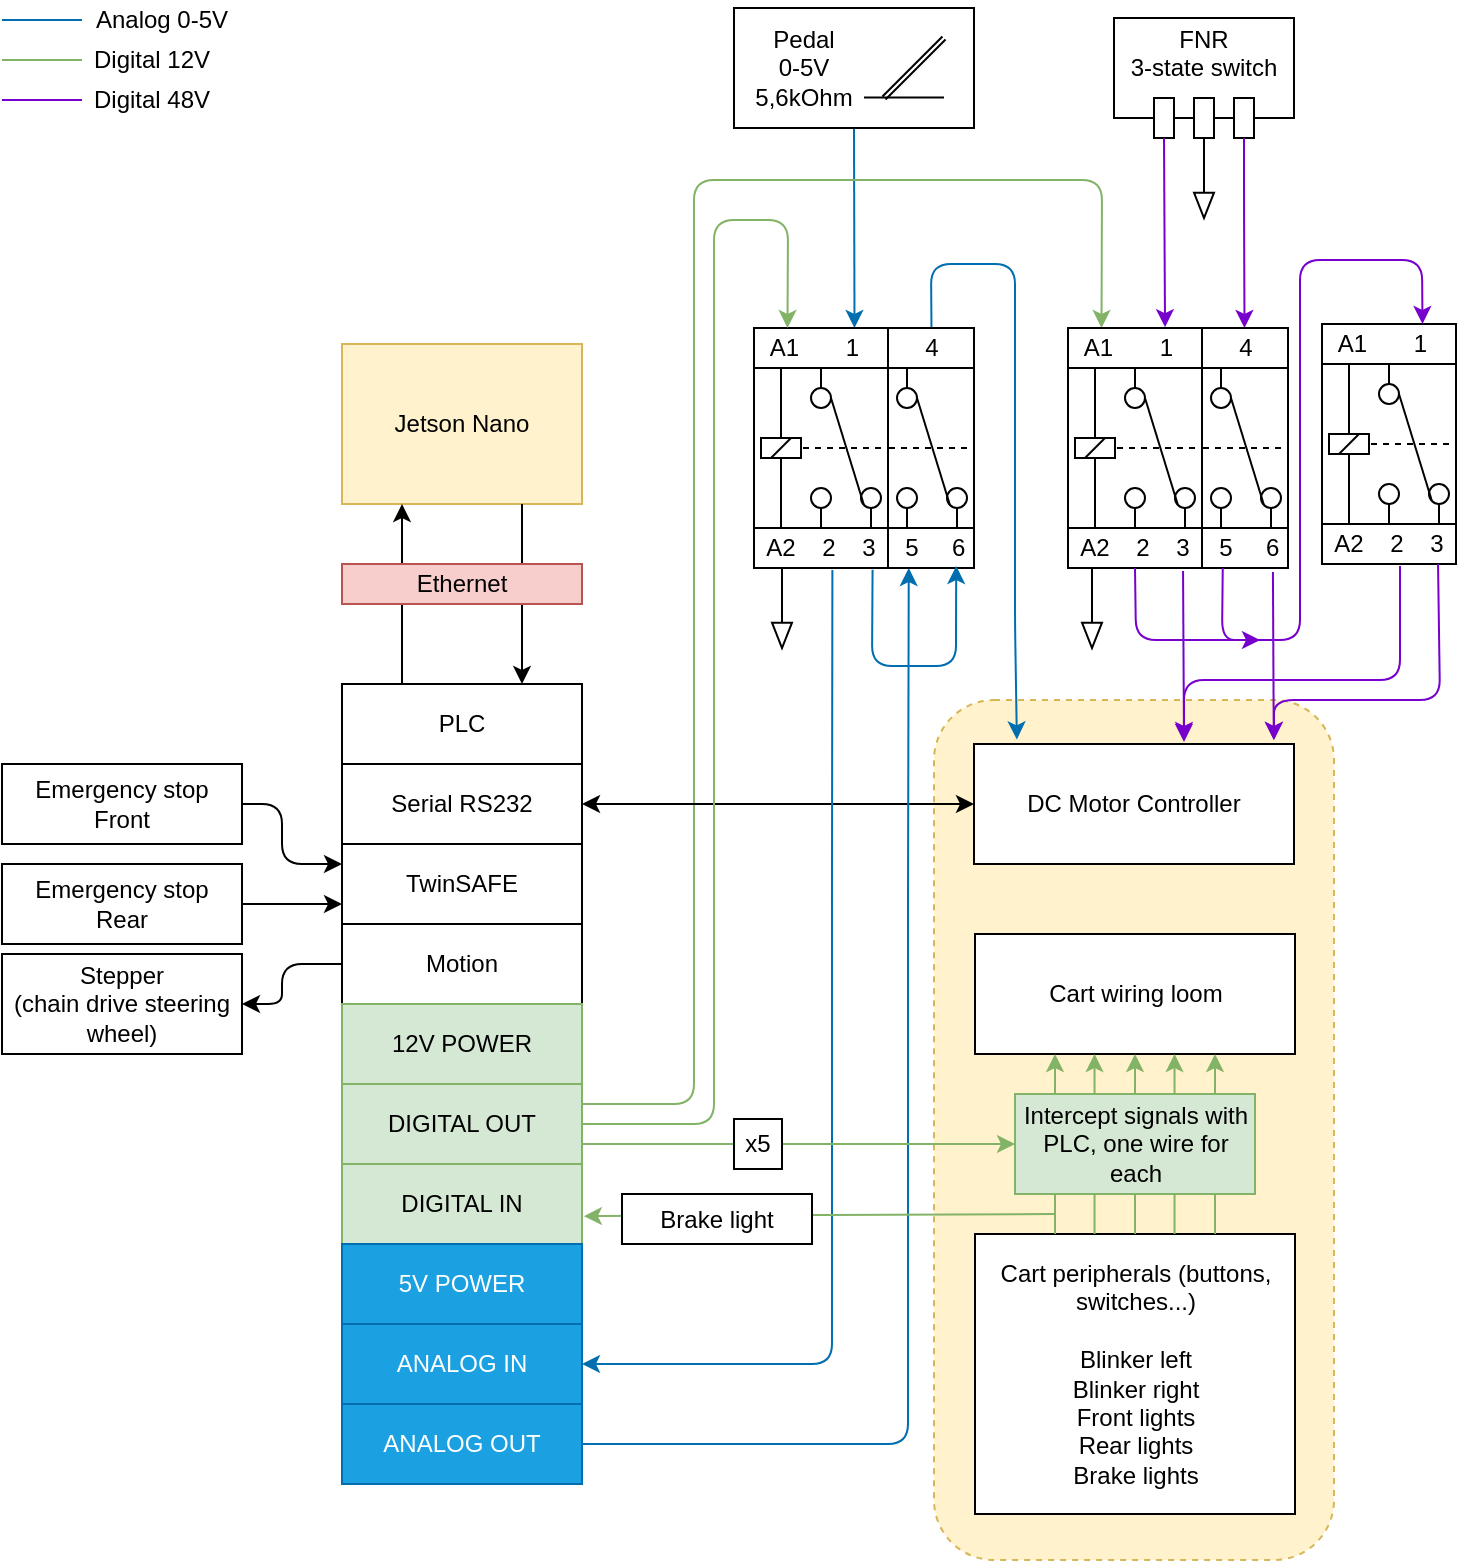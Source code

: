 <mxfile version="13.1.0" type="device"><diagram id="KDr8h68AjII6Omjsybpq" name="Page-1"><mxGraphModel dx="1673" dy="1029" grid="1" gridSize="10" guides="1" tooltips="1" connect="1" arrows="1" fold="1" page="1" pageScale="1" pageWidth="827" pageHeight="1169" math="0" shadow="0"><root><mxCell id="0"/><mxCell id="1" parent="0"/><mxCell id="CjYMOB7Jub-dsUUwWXuX-328" value="" style="rounded=1;whiteSpace=wrap;html=1;dashed=1;fillColor=#fff2cc;glass=0;gradientDirection=north;strokeColor=#d6b656;" parent="1" vertex="1"><mxGeometry x="547" y="430" width="200" height="430" as="geometry"/></mxCell><mxCell id="CjYMOB7Jub-dsUUwWXuX-108" value="PLC" style="rounded=0;whiteSpace=wrap;html=1;" parent="1" vertex="1"><mxGeometry x="251" y="422" width="120" height="40" as="geometry"/></mxCell><mxCell id="CjYMOB7Jub-dsUUwWXuX-109" value="&lt;div&gt;TwinSAFE&lt;/div&gt;" style="rounded=0;whiteSpace=wrap;html=1;" parent="1" vertex="1"><mxGeometry x="251" y="502" width="120" height="40" as="geometry"/></mxCell><mxCell id="CjYMOB7Jub-dsUUwWXuX-110" value="Motion" style="rounded=0;whiteSpace=wrap;html=1;" parent="1" vertex="1"><mxGeometry x="251" y="542" width="120" height="40" as="geometry"/></mxCell><mxCell id="CjYMOB7Jub-dsUUwWXuX-111" value="&lt;div&gt;Emergency stop&lt;/div&gt;&lt;div&gt;Rear&lt;br&gt;&lt;/div&gt;" style="rounded=0;whiteSpace=wrap;html=1;" parent="1" vertex="1"><mxGeometry x="81" y="512" width="120" height="40" as="geometry"/></mxCell><mxCell id="CjYMOB7Jub-dsUUwWXuX-112" value="Stepper&lt;br&gt;(chain drive steering wheel)" style="rounded=0;whiteSpace=wrap;html=1;" parent="1" vertex="1"><mxGeometry x="81" y="557" width="120" height="50" as="geometry"/></mxCell><mxCell id="CjYMOB7Jub-dsUUwWXuX-113" value="Emergency stop&lt;br&gt;Front" style="rounded=0;whiteSpace=wrap;html=1;" parent="1" vertex="1"><mxGeometry x="81" y="462" width="120" height="40" as="geometry"/></mxCell><mxCell id="CjYMOB7Jub-dsUUwWXuX-114" value="Jetson Nano" style="rounded=0;whiteSpace=wrap;html=1;fillColor=#fff2cc;strokeColor=#d6b656;" parent="1" vertex="1"><mxGeometry x="251" y="252" width="120" height="80" as="geometry"/></mxCell><mxCell id="CjYMOB7Jub-dsUUwWXuX-115" value="" style="endArrow=classic;html=1;entryX=0.25;entryY=1;entryDx=0;entryDy=0;exitX=0.25;exitY=0;exitDx=0;exitDy=0;" parent="1" source="CjYMOB7Jub-dsUUwWXuX-108" target="CjYMOB7Jub-dsUUwWXuX-114" edge="1"><mxGeometry width="50" height="50" relative="1" as="geometry"><mxPoint x="441" y="592" as="sourcePoint"/><mxPoint x="491" y="542" as="targetPoint"/></mxGeometry></mxCell><mxCell id="CjYMOB7Jub-dsUUwWXuX-116" value="" style="endArrow=classic;html=1;exitX=0.75;exitY=1;exitDx=0;exitDy=0;entryX=0.75;entryY=0;entryDx=0;entryDy=0;" parent="1" source="CjYMOB7Jub-dsUUwWXuX-114" target="CjYMOB7Jub-dsUUwWXuX-108" edge="1"><mxGeometry width="50" height="50" relative="1" as="geometry"><mxPoint x="361" y="432" as="sourcePoint"/><mxPoint x="411" y="382" as="targetPoint"/></mxGeometry></mxCell><mxCell id="CjYMOB7Jub-dsUUwWXuX-117" value="Ethernet" style="rounded=0;whiteSpace=wrap;html=1;fillColor=#f8cecc;strokeColor=#b85450;" parent="1" vertex="1"><mxGeometry x="251" y="362" width="120" height="20" as="geometry"/></mxCell><mxCell id="CjYMOB7Jub-dsUUwWXuX-133" value="" style="endArrow=none;html=1;fillColor=#1ba1e2;strokeColor=#006EAF;" parent="1" edge="1"><mxGeometry width="50" height="50" relative="1" as="geometry"><mxPoint x="81" y="90" as="sourcePoint"/><mxPoint x="121" y="90" as="targetPoint"/></mxGeometry></mxCell><mxCell id="CjYMOB7Jub-dsUUwWXuX-134" value="Analog 0-5V" style="text;html=1;strokeColor=none;fillColor=none;align=center;verticalAlign=middle;whiteSpace=wrap;rounded=0;" parent="1" vertex="1"><mxGeometry x="121" y="80" width="80" height="20" as="geometry"/></mxCell><mxCell id="CjYMOB7Jub-dsUUwWXuX-143" value="" style="endArrow=classic;html=1;exitX=0.5;exitY=1;exitDx=0;exitDy=0;fillColor=#1ba1e2;strokeColor=#006EAF;entryX=0.75;entryY=0;entryDx=0;entryDy=0;" parent="1" source="CjYMOB7Jub-dsUUwWXuX-313" target="CjYMOB7Jub-dsUUwWXuX-217" edge="1"><mxGeometry width="50" height="50" relative="1" as="geometry"><mxPoint x="687" y="390.0" as="sourcePoint"/><mxPoint x="547" y="430" as="targetPoint"/><Array as="points"/></mxGeometry></mxCell><mxCell id="CjYMOB7Jub-dsUUwWXuX-144" value="&lt;div&gt;ANALOG IN&lt;/div&gt;" style="rounded=0;whiteSpace=wrap;html=1;fillColor=#1ba1e2;strokeColor=#006EAF;fontColor=#ffffff;" parent="1" vertex="1"><mxGeometry x="251" y="742" width="120" height="40" as="geometry"/></mxCell><mxCell id="CjYMOB7Jub-dsUUwWXuX-145" value="&lt;div&gt;ANALOG OUT&lt;br&gt;&lt;/div&gt;" style="rounded=0;whiteSpace=wrap;html=1;fillColor=#1ba1e2;strokeColor=#006EAF;fontColor=#ffffff;" parent="1" vertex="1"><mxGeometry x="251" y="782" width="120" height="40" as="geometry"/></mxCell><mxCell id="CjYMOB7Jub-dsUUwWXuX-146" value="DIGITAL IN" style="rounded=0;whiteSpace=wrap;html=1;fillColor=#d5e8d4;strokeColor=#82b366;" parent="1" vertex="1"><mxGeometry x="251" y="662" width="120" height="40" as="geometry"/></mxCell><mxCell id="CjYMOB7Jub-dsUUwWXuX-147" value="DIGITAL OUT" style="rounded=0;whiteSpace=wrap;html=1;fillColor=#d5e8d4;strokeColor=#82b366;" parent="1" vertex="1"><mxGeometry x="251" y="622" width="120" height="40" as="geometry"/></mxCell><mxCell id="CjYMOB7Jub-dsUUwWXuX-148" value="&lt;div&gt;DC Motor Controller&lt;/div&gt;" style="rounded=0;whiteSpace=wrap;html=1;" parent="1" vertex="1"><mxGeometry x="567" y="452" width="160" height="60" as="geometry"/></mxCell><mxCell id="CjYMOB7Jub-dsUUwWXuX-149" value="" style="endArrow=classic;html=1;exitX=0.5;exitY=0;exitDx=0;exitDy=0;entryX=0.134;entryY=-0.038;entryDx=0;entryDy=0;fillColor=#1ba1e2;strokeColor=#006EAF;entryPerimeter=0;" parent="1" target="CjYMOB7Jub-dsUUwWXuX-148" edge="1"><mxGeometry width="50" height="50" relative="1" as="geometry"><mxPoint x="545.75" y="245.94" as="sourcePoint"/><mxPoint x="587.5" y="422.0" as="targetPoint"/><Array as="points"><mxPoint x="545.5" y="211.94"/><mxPoint x="587.5" y="211.94"/><mxPoint x="587.5" y="321.94"/><mxPoint x="587.5" y="391.94"/></Array></mxGeometry></mxCell><mxCell id="CjYMOB7Jub-dsUUwWXuX-150" value="Serial RS232" style="rounded=0;whiteSpace=wrap;html=1;" parent="1" vertex="1"><mxGeometry x="251" y="462" width="120" height="40" as="geometry"/></mxCell><mxCell id="CjYMOB7Jub-dsUUwWXuX-151" value="&lt;div&gt;Cart peripherals (buttons, switches...)&lt;/div&gt;&lt;div&gt;&lt;br&gt;&lt;/div&gt;&lt;div&gt;Blinker left&lt;/div&gt;&lt;div&gt;Blinker right&lt;/div&gt;&lt;div&gt;Front lights&lt;/div&gt;&lt;div&gt;Rear lights&lt;/div&gt;&lt;div&gt;Brake lights&lt;br&gt;&lt;/div&gt;" style="rounded=0;whiteSpace=wrap;html=1;" parent="1" vertex="1"><mxGeometry x="567.5" y="697" width="160" height="140" as="geometry"/></mxCell><mxCell id="CjYMOB7Jub-dsUUwWXuX-152" value="" style="endArrow=none;html=1;fillColor=#d5e8d4;strokeColor=#82b366;" parent="1" edge="1"><mxGeometry width="50" height="50" relative="1" as="geometry"><mxPoint x="81" y="110" as="sourcePoint"/><mxPoint x="121" y="110" as="targetPoint"/></mxGeometry></mxCell><mxCell id="CjYMOB7Jub-dsUUwWXuX-153" value="Digital 12V" style="text;html=1;strokeColor=none;fillColor=none;align=center;verticalAlign=middle;whiteSpace=wrap;rounded=0;" parent="1" vertex="1"><mxGeometry x="121" y="100" width="70" height="20" as="geometry"/></mxCell><mxCell id="CjYMOB7Jub-dsUUwWXuX-154" value="FNR&lt;br&gt;3-state switch&lt;br&gt;&lt;br&gt;" style="rounded=0;whiteSpace=wrap;html=1;" parent="1" vertex="1"><mxGeometry x="637" y="89" width="90" height="50" as="geometry"/></mxCell><mxCell id="CjYMOB7Jub-dsUUwWXuX-155" value="" style="rounded=0;whiteSpace=wrap;html=1;" parent="1" vertex="1"><mxGeometry x="657" y="129" width="10" height="20" as="geometry"/></mxCell><mxCell id="CjYMOB7Jub-dsUUwWXuX-156" value="" style="rounded=0;whiteSpace=wrap;html=1;" parent="1" vertex="1"><mxGeometry x="677" y="129" width="10" height="20" as="geometry"/></mxCell><mxCell id="CjYMOB7Jub-dsUUwWXuX-157" value="" style="rounded=0;whiteSpace=wrap;html=1;" parent="1" vertex="1"><mxGeometry x="697" y="129" width="10" height="20" as="geometry"/></mxCell><mxCell id="CjYMOB7Jub-dsUUwWXuX-159" value="" style="endArrow=none;html=1;entryX=0.5;entryY=0;entryDx=0;entryDy=0;exitX=0.5;exitY=1;exitDx=0;exitDy=0;" parent="1" source="CjYMOB7Jub-dsUUwWXuX-156" edge="1"><mxGeometry width="50" height="50" relative="1" as="geometry"><mxPoint x="677" y="139" as="sourcePoint"/><mxPoint x="682" y="170" as="targetPoint"/></mxGeometry></mxCell><mxCell id="CjYMOB7Jub-dsUUwWXuX-160" value="" style="endArrow=none;html=1;fillColor=#aa00ff;strokeColor=#7700CC;" parent="1" edge="1"><mxGeometry width="50" height="50" relative="1" as="geometry"><mxPoint x="81" y="130" as="sourcePoint"/><mxPoint x="121" y="130" as="targetPoint"/></mxGeometry></mxCell><mxCell id="CjYMOB7Jub-dsUUwWXuX-161" value="Digital 48V" style="text;html=1;strokeColor=none;fillColor=none;align=center;verticalAlign=middle;whiteSpace=wrap;rounded=0;" parent="1" vertex="1"><mxGeometry x="121" y="120" width="70" height="20" as="geometry"/></mxCell><mxCell id="CjYMOB7Jub-dsUUwWXuX-165" value="12V POWER" style="rounded=0;whiteSpace=wrap;html=1;fillColor=#d5e8d4;strokeColor=#82b366;" parent="1" vertex="1"><mxGeometry x="251" y="582" width="120" height="40" as="geometry"/></mxCell><mxCell id="CjYMOB7Jub-dsUUwWXuX-166" value="&lt;div&gt;5V POWER&lt;/div&gt;" style="rounded=0;whiteSpace=wrap;html=1;fillColor=#1ba1e2;strokeColor=#006EAF;fontColor=#ffffff;" parent="1" vertex="1"><mxGeometry x="251" y="702" width="120" height="40" as="geometry"/></mxCell><mxCell id="CjYMOB7Jub-dsUUwWXuX-167" value="" style="endArrow=classic;html=1;exitX=1;exitY=0.5;exitDx=0;exitDy=0;entryX=0;entryY=0.25;entryDx=0;entryDy=0;" parent="1" source="CjYMOB7Jub-dsUUwWXuX-113" target="CjYMOB7Jub-dsUUwWXuX-109" edge="1"><mxGeometry width="50" height="50" relative="1" as="geometry"><mxPoint x="451" y="562" as="sourcePoint"/><mxPoint x="501" y="512" as="targetPoint"/><Array as="points"><mxPoint x="221" y="482"/><mxPoint x="221" y="512"/></Array></mxGeometry></mxCell><mxCell id="CjYMOB7Jub-dsUUwWXuX-168" value="" style="endArrow=classic;html=1;exitX=1;exitY=0.5;exitDx=0;exitDy=0;entryX=0;entryY=0.75;entryDx=0;entryDy=0;" parent="1" source="CjYMOB7Jub-dsUUwWXuX-111" target="CjYMOB7Jub-dsUUwWXuX-109" edge="1"><mxGeometry width="50" height="50" relative="1" as="geometry"><mxPoint x="221" y="552" as="sourcePoint"/><mxPoint x="271" y="502" as="targetPoint"/><Array as="points"><mxPoint x="221" y="532"/></Array></mxGeometry></mxCell><mxCell id="CjYMOB7Jub-dsUUwWXuX-169" value="" style="endArrow=classic;html=1;entryX=1;entryY=0.5;entryDx=0;entryDy=0;exitX=0;exitY=0.5;exitDx=0;exitDy=0;" parent="1" source="CjYMOB7Jub-dsUUwWXuX-110" target="CjYMOB7Jub-dsUUwWXuX-112" edge="1"><mxGeometry width="50" height="50" relative="1" as="geometry"><mxPoint x="241" y="592" as="sourcePoint"/><mxPoint x="291" y="542" as="targetPoint"/><Array as="points"><mxPoint x="221" y="562"/><mxPoint x="221" y="582"/></Array></mxGeometry></mxCell><mxCell id="CjYMOB7Jub-dsUUwWXuX-192" value="" style="endArrow=classic;html=1;exitX=0.5;exitY=1;exitDx=0;exitDy=0;fillColor=#aa00ff;strokeColor=#7700CC;entryX=0.724;entryY=-0.021;entryDx=0;entryDy=0;entryPerimeter=0;" parent="1" source="CjYMOB7Jub-dsUUwWXuX-155" target="CjYMOB7Jub-dsUUwWXuX-284" edge="1"><mxGeometry width="50" height="50" relative="1" as="geometry"><mxPoint x="664" y="149" as="sourcePoint"/><mxPoint x="662.5" y="227" as="targetPoint"/><Array as="points"/></mxGeometry></mxCell><mxCell id="CjYMOB7Jub-dsUUwWXuX-193" value="" style="endArrow=classic;html=1;entryX=0.5;entryY=0;entryDx=0;entryDy=0;exitX=0.5;exitY=1;exitDx=0;exitDy=0;fillColor=#aa00ff;strokeColor=#7700CC;" parent="1" source="CjYMOB7Jub-dsUUwWXuX-157" target="CjYMOB7Jub-dsUUwWXuX-270" edge="1"><mxGeometry width="50" height="50" relative="1" as="geometry"><mxPoint x="507" y="-10" as="sourcePoint"/><mxPoint x="457.4" y="-4.92" as="targetPoint"/><Array as="points"><mxPoint x="702" y="180"/></Array></mxGeometry></mxCell><mxCell id="CjYMOB7Jub-dsUUwWXuX-194" value="" style="endArrow=classic;html=1;exitX=1;exitY=0.25;exitDx=0;exitDy=0;fillColor=#d5e8d4;strokeColor=#82b366;entryX=0.25;entryY=0;entryDx=0;entryDy=0;" parent="1" source="CjYMOB7Jub-dsUUwWXuX-147" target="CjYMOB7Jub-dsUUwWXuX-284" edge="1"><mxGeometry width="50" height="50" relative="1" as="geometry"><mxPoint x="47" y="850" as="sourcePoint"/><mxPoint x="367" y="950" as="targetPoint"/><Array as="points"><mxPoint x="427" y="632"/><mxPoint x="427" y="170"/><mxPoint x="447" y="170"/><mxPoint x="631" y="170"/></Array></mxGeometry></mxCell><mxCell id="CjYMOB7Jub-dsUUwWXuX-198" value="" style="endArrow=classic;html=1;fillColor=#aa00ff;strokeColor=#7700CC;exitX=0.575;exitY=1.024;exitDx=0;exitDy=0;exitPerimeter=0;" parent="1" edge="1"><mxGeometry width="50" height="50" relative="1" as="geometry"><mxPoint x="671.525" y="365.48" as="sourcePoint"/><mxPoint x="672" y="451" as="targetPoint"/><Array as="points"/></mxGeometry></mxCell><mxCell id="CjYMOB7Jub-dsUUwWXuX-200" value="" style="endArrow=classic;startArrow=classic;html=1;entryX=0;entryY=0.5;entryDx=0;entryDy=0;exitX=1;exitY=0.5;exitDx=0;exitDy=0;" parent="1" source="CjYMOB7Jub-dsUUwWXuX-150" target="CjYMOB7Jub-dsUUwWXuX-148" edge="1"><mxGeometry width="50" height="50" relative="1" as="geometry"><mxPoint x="277" y="642" as="sourcePoint"/><mxPoint x="327" y="592" as="targetPoint"/><Array as="points"/></mxGeometry></mxCell><mxCell id="CjYMOB7Jub-dsUUwWXuX-201" value="" style="endArrow=classic;html=1;entryX=1;entryY=0.5;entryDx=0;entryDy=0;exitX=0.585;exitY=1.048;exitDx=0;exitDy=0;fillColor=#1ba1e2;strokeColor=#006EAF;exitPerimeter=0;" parent="1" source="CjYMOB7Jub-dsUUwWXuX-218" target="CjYMOB7Jub-dsUUwWXuX-144" edge="1"><mxGeometry width="50" height="50" relative="1" as="geometry"><mxPoint x="427" y="482" as="sourcePoint"/><mxPoint x="317" y="582" as="targetPoint"/><Array as="points"><mxPoint x="496" y="522"/><mxPoint x="496" y="562"/><mxPoint x="496" y="642"/><mxPoint x="496" y="762"/></Array></mxGeometry></mxCell><mxCell id="CjYMOB7Jub-dsUUwWXuX-202" value="" style="endArrow=classic;html=1;exitX=1;exitY=0.5;exitDx=0;exitDy=0;fillColor=#1ba1e2;strokeColor=#006EAF;entryX=0.25;entryY=1;entryDx=0;entryDy=0;" parent="1" source="CjYMOB7Jub-dsUUwWXuX-145" target="CjYMOB7Jub-dsUUwWXuX-248" edge="1"><mxGeometry width="50" height="50" relative="1" as="geometry"><mxPoint x="267" y="632" as="sourcePoint"/><mxPoint x="387" y="532" as="targetPoint"/><Array as="points"><mxPoint x="534" y="802"/><mxPoint x="534" y="532"/></Array></mxGeometry></mxCell><mxCell id="CjYMOB7Jub-dsUUwWXuX-203" value="&lt;div&gt;Cart wiring loom&lt;/div&gt;" style="rounded=0;whiteSpace=wrap;html=1;" parent="1" vertex="1"><mxGeometry x="567.5" y="547" width="160" height="60" as="geometry"/></mxCell><mxCell id="CjYMOB7Jub-dsUUwWXuX-204" value="" style="endArrow=classic;html=1;exitX=0.25;exitY=0;exitDx=0;exitDy=0;entryX=0.25;entryY=1;entryDx=0;entryDy=0;fillColor=#d5e8d4;strokeColor=#82b366;" parent="1" source="CjYMOB7Jub-dsUUwWXuX-151" target="CjYMOB7Jub-dsUUwWXuX-203" edge="1"><mxGeometry width="50" height="50" relative="1" as="geometry"><mxPoint x="517.5" y="677" as="sourcePoint"/><mxPoint x="567.5" y="627" as="targetPoint"/></mxGeometry></mxCell><mxCell id="CjYMOB7Jub-dsUUwWXuX-205" value="" style="endArrow=classic;html=1;entryX=0.5;entryY=1;entryDx=0;entryDy=0;exitX=0.5;exitY=0;exitDx=0;exitDy=0;fillColor=#d5e8d4;strokeColor=#82b366;" parent="1" source="CjYMOB7Jub-dsUUwWXuX-151" target="CjYMOB7Jub-dsUUwWXuX-203" edge="1"><mxGeometry width="50" height="50" relative="1" as="geometry"><mxPoint x="557.5" y="707" as="sourcePoint"/><mxPoint x="607.5" y="657" as="targetPoint"/></mxGeometry></mxCell><mxCell id="CjYMOB7Jub-dsUUwWXuX-206" value="" style="endArrow=classic;html=1;entryX=0.75;entryY=1;entryDx=0;entryDy=0;exitX=0.75;exitY=0;exitDx=0;exitDy=0;fillColor=#d5e8d4;strokeColor=#82b366;" parent="1" source="CjYMOB7Jub-dsUUwWXuX-151" target="CjYMOB7Jub-dsUUwWXuX-203" edge="1"><mxGeometry width="50" height="50" relative="1" as="geometry"><mxPoint x="557.5" y="707" as="sourcePoint"/><mxPoint x="607.5" y="657" as="targetPoint"/></mxGeometry></mxCell><mxCell id="CjYMOB7Jub-dsUUwWXuX-207" value="" style="endArrow=classic;html=1;exitX=0.25;exitY=0;exitDx=0;exitDy=0;entryX=0.25;entryY=1;entryDx=0;entryDy=0;fillColor=#d5e8d4;strokeColor=#82b366;" parent="1" edge="1"><mxGeometry width="50" height="50" relative="1" as="geometry"><mxPoint x="627.27" y="697" as="sourcePoint"/><mxPoint x="627.27" y="607" as="targetPoint"/></mxGeometry></mxCell><mxCell id="CjYMOB7Jub-dsUUwWXuX-208" value="" style="endArrow=classic;html=1;entryX=0.5;entryY=1;entryDx=0;entryDy=0;exitX=0.5;exitY=0;exitDx=0;exitDy=0;fillColor=#d5e8d4;strokeColor=#82b366;" parent="1" edge="1"><mxGeometry width="50" height="50" relative="1" as="geometry"><mxPoint x="667.27" y="697" as="sourcePoint"/><mxPoint x="667.27" y="607" as="targetPoint"/></mxGeometry></mxCell><mxCell id="CjYMOB7Jub-dsUUwWXuX-209" value="Intercept signals with PLC, one wire for each" style="rounded=0;whiteSpace=wrap;html=1;fillColor=#d5e8d4;strokeColor=#82b366;" parent="1" vertex="1"><mxGeometry x="587.5" y="627" width="120" height="50" as="geometry"/></mxCell><mxCell id="CjYMOB7Jub-dsUUwWXuX-210" value="" style="endArrow=classic;html=1;entryX=0;entryY=0.5;entryDx=0;entryDy=0;fillColor=#d5e8d4;strokeColor=#82b366;" parent="1" target="CjYMOB7Jub-dsUUwWXuX-209" edge="1"><mxGeometry width="50" height="50" relative="1" as="geometry"><mxPoint x="371" y="652" as="sourcePoint"/><mxPoint x="217" y="652" as="targetPoint"/><Array as="points"><mxPoint x="447" y="652"/></Array></mxGeometry></mxCell><mxCell id="CjYMOB7Jub-dsUUwWXuX-211" value="" style="endArrow=classic;html=1;entryX=1.008;entryY=0.652;entryDx=0;entryDy=0;fillColor=#d5e8d4;strokeColor=#82b366;entryPerimeter=0;" parent="1" target="CjYMOB7Jub-dsUUwWXuX-146" edge="1"><mxGeometry width="50" height="50" relative="1" as="geometry"><mxPoint x="607" y="687" as="sourcePoint"/><mxPoint x="247" y="687" as="targetPoint"/><Array as="points"/></mxGeometry></mxCell><mxCell id="CjYMOB7Jub-dsUUwWXuX-212" value="Brake light" style="rounded=0;whiteSpace=wrap;html=1;" parent="1" vertex="1"><mxGeometry x="391" y="677" width="95" height="25" as="geometry"/></mxCell><mxCell id="CjYMOB7Jub-dsUUwWXuX-264" value="" style="group" parent="1" vertex="1" connectable="0"><mxGeometry x="523.5" y="244" width="43.5" height="120" as="geometry"/></mxCell><mxCell id="CjYMOB7Jub-dsUUwWXuX-263" value="" style="group" parent="CjYMOB7Jub-dsUUwWXuX-264" vertex="1" connectable="0"><mxGeometry width="43.5" height="120" as="geometry"/></mxCell><mxCell id="CjYMOB7Jub-dsUUwWXuX-246" value="" style="rounded=0;whiteSpace=wrap;html=1;" parent="CjYMOB7Jub-dsUUwWXuX-263" vertex="1"><mxGeometry width="43.5" height="120" as="geometry"/></mxCell><mxCell id="CjYMOB7Jub-dsUUwWXuX-247" value="4" style="rounded=0;whiteSpace=wrap;html=1;" parent="CjYMOB7Jub-dsUUwWXuX-263" vertex="1"><mxGeometry width="43.5" height="20" as="geometry"/></mxCell><mxCell id="CjYMOB7Jub-dsUUwWXuX-248" value="&amp;nbsp;5&amp;nbsp; &amp;nbsp; &amp;nbsp;6" style="rounded=0;whiteSpace=wrap;html=1;" parent="CjYMOB7Jub-dsUUwWXuX-263" vertex="1"><mxGeometry y="100" width="43.5" height="20" as="geometry"/></mxCell><mxCell id="CjYMOB7Jub-dsUUwWXuX-253" value="" style="ellipse;whiteSpace=wrap;html=1;aspect=fixed;rotation=-90;" parent="CjYMOB7Jub-dsUUwWXuX-263" vertex="1"><mxGeometry x="5" y="80" width="10" height="10" as="geometry"/></mxCell><mxCell id="CjYMOB7Jub-dsUUwWXuX-254" value="" style="ellipse;whiteSpace=wrap;html=1;aspect=fixed;rotation=-90;" parent="CjYMOB7Jub-dsUUwWXuX-263" vertex="1"><mxGeometry x="30" y="80" width="10" height="10" as="geometry"/></mxCell><mxCell id="CjYMOB7Jub-dsUUwWXuX-255" value="" style="ellipse;whiteSpace=wrap;html=1;aspect=fixed;rotation=-90;" parent="CjYMOB7Jub-dsUUwWXuX-263" vertex="1"><mxGeometry x="5" y="30" width="10" height="10" as="geometry"/></mxCell><mxCell id="CjYMOB7Jub-dsUUwWXuX-256" value="" style="endArrow=none;html=1;exitX=0;exitY=0.5;exitDx=0;exitDy=0;entryX=0;entryY=0.5;entryDx=0;entryDy=0;" parent="CjYMOB7Jub-dsUUwWXuX-263" target="CjYMOB7Jub-dsUUwWXuX-253" edge="1"><mxGeometry width="50" height="50" relative="1" as="geometry"><mxPoint x="10" y="100" as="sourcePoint"/><mxPoint x="-920" y="100" as="targetPoint"/></mxGeometry></mxCell><mxCell id="CjYMOB7Jub-dsUUwWXuX-257" value="" style="endArrow=none;html=1;exitX=0;exitY=0.5;exitDx=0;exitDy=0;entryX=0;entryY=0.5;entryDx=0;entryDy=0;" parent="CjYMOB7Jub-dsUUwWXuX-263" edge="1"><mxGeometry width="50" height="50" relative="1" as="geometry"><mxPoint x="35" y="100" as="sourcePoint"/><mxPoint x="35" y="90" as="targetPoint"/><Array as="points"><mxPoint x="35" y="90"/></Array></mxGeometry></mxCell><mxCell id="CjYMOB7Jub-dsUUwWXuX-258" value="" style="endArrow=none;html=1;exitX=0;exitY=0.5;exitDx=0;exitDy=0;entryX=0;entryY=0.5;entryDx=0;entryDy=0;" parent="CjYMOB7Jub-dsUUwWXuX-263" edge="1"><mxGeometry width="50" height="50" relative="1" as="geometry"><mxPoint x="10" y="30" as="sourcePoint"/><mxPoint x="10" y="20" as="targetPoint"/></mxGeometry></mxCell><mxCell id="CjYMOB7Jub-dsUUwWXuX-259" value="" style="group" parent="CjYMOB7Jub-dsUUwWXuX-263" vertex="1" connectable="0"><mxGeometry x="40" y="60" as="geometry"/></mxCell><mxCell id="CjYMOB7Jub-dsUUwWXuX-260" value="" style="endArrow=none;dashed=1;html=1;entryX=0.5;entryY=1;entryDx=0;entryDy=0;" parent="CjYMOB7Jub-dsUUwWXuX-259" edge="1"><mxGeometry width="50" height="50" relative="1" as="geometry"><mxPoint as="sourcePoint"/><mxPoint x="-40" as="targetPoint"/></mxGeometry></mxCell><mxCell id="CjYMOB7Jub-dsUUwWXuX-261" value="" style="endArrow=none;html=1;entryX=0.5;entryY=1;entryDx=0;entryDy=0;exitX=0;exitY=0;exitDx=0;exitDy=0;" parent="CjYMOB7Jub-dsUUwWXuX-263" source="CjYMOB7Jub-dsUUwWXuX-254" target="CjYMOB7Jub-dsUUwWXuX-255" edge="1"><mxGeometry width="50" height="50" relative="1" as="geometry"><mxPoint x="96.5" y="100" as="sourcePoint"/><mxPoint x="146.5" y="50" as="targetPoint"/></mxGeometry></mxCell><mxCell id="CjYMOB7Jub-dsUUwWXuX-265" value="" style="group" parent="1" vertex="1" connectable="0"><mxGeometry x="457" y="244" width="67" height="120" as="geometry"/></mxCell><mxCell id="CjYMOB7Jub-dsUUwWXuX-262" value="" style="group" parent="CjYMOB7Jub-dsUUwWXuX-265" vertex="1" connectable="0"><mxGeometry width="67" height="120" as="geometry"/></mxCell><mxCell id="CjYMOB7Jub-dsUUwWXuX-216" value="" style="rounded=0;whiteSpace=wrap;html=1;" parent="CjYMOB7Jub-dsUUwWXuX-262" vertex="1"><mxGeometry width="67" height="120" as="geometry"/></mxCell><mxCell id="CjYMOB7Jub-dsUUwWXuX-217" value="A1&amp;nbsp; &amp;nbsp; &amp;nbsp; &amp;nbsp;1&amp;nbsp;&amp;nbsp;" style="rounded=0;whiteSpace=wrap;html=1;" parent="CjYMOB7Jub-dsUUwWXuX-262" vertex="1"><mxGeometry width="67" height="20" as="geometry"/></mxCell><mxCell id="CjYMOB7Jub-dsUUwWXuX-218" value="A2&amp;nbsp; &amp;nbsp; 2&amp;nbsp; &amp;nbsp; 3" style="rounded=0;whiteSpace=wrap;html=1;" parent="CjYMOB7Jub-dsUUwWXuX-262" vertex="1"><mxGeometry y="100" width="67" height="20" as="geometry"/></mxCell><mxCell id="CjYMOB7Jub-dsUUwWXuX-229" value="" style="rounded=0;whiteSpace=wrap;html=1;rotation=-90;" parent="CjYMOB7Jub-dsUUwWXuX-262" vertex="1"><mxGeometry x="8.5" y="50" width="10" height="20" as="geometry"/></mxCell><mxCell id="CjYMOB7Jub-dsUUwWXuX-230" value="" style="endArrow=none;html=1;exitX=0;exitY=0.25;exitDx=0;exitDy=0;entryX=1;entryY=0.75;entryDx=0;entryDy=0;" parent="CjYMOB7Jub-dsUUwWXuX-262" source="CjYMOB7Jub-dsUUwWXuX-229" target="CjYMOB7Jub-dsUUwWXuX-229" edge="1"><mxGeometry width="50" height="50" relative="1" as="geometry"><mxPoint x="-846.5" y="150" as="sourcePoint"/><mxPoint x="-896.5" y="100" as="targetPoint"/></mxGeometry></mxCell><mxCell id="CjYMOB7Jub-dsUUwWXuX-231" value="" style="endArrow=none;html=1;exitX=0;exitY=0.25;exitDx=0;exitDy=0;entryX=0;entryY=0.5;entryDx=0;entryDy=0;" parent="CjYMOB7Jub-dsUUwWXuX-262" target="CjYMOB7Jub-dsUUwWXuX-229" edge="1"><mxGeometry width="50" height="50" relative="1" as="geometry"><mxPoint x="13.5" y="100" as="sourcePoint"/><mxPoint x="-896.5" y="100" as="targetPoint"/></mxGeometry></mxCell><mxCell id="CjYMOB7Jub-dsUUwWXuX-232" value="" style="endArrow=none;html=1;exitX=1;exitY=0.25;exitDx=0;exitDy=0;entryX=1;entryY=0.5;entryDx=0;entryDy=0;" parent="CjYMOB7Jub-dsUUwWXuX-262" target="CjYMOB7Jub-dsUUwWXuX-229" edge="1"><mxGeometry width="50" height="50" relative="1" as="geometry"><mxPoint x="13.5" y="20" as="sourcePoint"/><mxPoint x="-896.5" y="100" as="targetPoint"/></mxGeometry></mxCell><mxCell id="CjYMOB7Jub-dsUUwWXuX-233" value="" style="ellipse;whiteSpace=wrap;html=1;aspect=fixed;rotation=-90;" parent="CjYMOB7Jub-dsUUwWXuX-262" vertex="1"><mxGeometry x="28.5" y="80" width="10" height="10" as="geometry"/></mxCell><mxCell id="CjYMOB7Jub-dsUUwWXuX-234" value="" style="ellipse;whiteSpace=wrap;html=1;aspect=fixed;rotation=-90;" parent="CjYMOB7Jub-dsUUwWXuX-262" vertex="1"><mxGeometry x="53.5" y="80" width="10" height="10" as="geometry"/></mxCell><mxCell id="CjYMOB7Jub-dsUUwWXuX-235" value="" style="ellipse;whiteSpace=wrap;html=1;aspect=fixed;rotation=-90;" parent="CjYMOB7Jub-dsUUwWXuX-262" vertex="1"><mxGeometry x="28.5" y="30" width="10" height="10" as="geometry"/></mxCell><mxCell id="CjYMOB7Jub-dsUUwWXuX-236" value="" style="endArrow=none;html=1;exitX=0;exitY=0.5;exitDx=0;exitDy=0;entryX=0;entryY=0.5;entryDx=0;entryDy=0;" parent="CjYMOB7Jub-dsUUwWXuX-262" target="CjYMOB7Jub-dsUUwWXuX-233" edge="1"><mxGeometry width="50" height="50" relative="1" as="geometry"><mxPoint x="33.5" y="100" as="sourcePoint"/><mxPoint x="-896.5" y="100" as="targetPoint"/></mxGeometry></mxCell><mxCell id="CjYMOB7Jub-dsUUwWXuX-237" value="" style="endArrow=none;html=1;exitX=0;exitY=0.5;exitDx=0;exitDy=0;entryX=0;entryY=0.5;entryDx=0;entryDy=0;" parent="CjYMOB7Jub-dsUUwWXuX-262" edge="1"><mxGeometry width="50" height="50" relative="1" as="geometry"><mxPoint x="58.5" y="100" as="sourcePoint"/><mxPoint x="58.5" y="90" as="targetPoint"/><Array as="points"><mxPoint x="58.5" y="90"/></Array></mxGeometry></mxCell><mxCell id="CjYMOB7Jub-dsUUwWXuX-238" value="" style="endArrow=none;html=1;exitX=0;exitY=0.5;exitDx=0;exitDy=0;entryX=0;entryY=0.5;entryDx=0;entryDy=0;" parent="CjYMOB7Jub-dsUUwWXuX-262" edge="1"><mxGeometry width="50" height="50" relative="1" as="geometry"><mxPoint x="33.5" y="30" as="sourcePoint"/><mxPoint x="33.5" y="20" as="targetPoint"/></mxGeometry></mxCell><mxCell id="CjYMOB7Jub-dsUUwWXuX-243" value="" style="group" parent="CjYMOB7Jub-dsUUwWXuX-262" vertex="1" connectable="0"><mxGeometry x="63.5" y="60" as="geometry"/></mxCell><mxCell id="CjYMOB7Jub-dsUUwWXuX-227" value="" style="endArrow=none;dashed=1;html=1;entryX=0.5;entryY=1;entryDx=0;entryDy=0;" parent="CjYMOB7Jub-dsUUwWXuX-243" target="CjYMOB7Jub-dsUUwWXuX-229" edge="1"><mxGeometry width="50" height="50" relative="1" as="geometry"><mxPoint as="sourcePoint"/><mxPoint x="250" y="-60" as="targetPoint"/></mxGeometry></mxCell><mxCell id="CjYMOB7Jub-dsUUwWXuX-244" value="" style="endArrow=none;html=1;entryX=0.5;entryY=1;entryDx=0;entryDy=0;exitX=0;exitY=0;exitDx=0;exitDy=0;" parent="CjYMOB7Jub-dsUUwWXuX-262" source="CjYMOB7Jub-dsUUwWXuX-234" target="CjYMOB7Jub-dsUUwWXuX-235" edge="1"><mxGeometry width="50" height="50" relative="1" as="geometry"><mxPoint x="120" y="100" as="sourcePoint"/><mxPoint x="170" y="50" as="targetPoint"/></mxGeometry></mxCell><mxCell id="CjYMOB7Jub-dsUUwWXuX-267" value="" style="group" parent="1" vertex="1" connectable="0"><mxGeometry x="680.5" y="244" width="43.5" height="120" as="geometry"/></mxCell><mxCell id="CjYMOB7Jub-dsUUwWXuX-268" value="" style="group" parent="CjYMOB7Jub-dsUUwWXuX-267" vertex="1" connectable="0"><mxGeometry width="43.5" height="120" as="geometry"/></mxCell><mxCell id="CjYMOB7Jub-dsUUwWXuX-269" value="" style="rounded=0;whiteSpace=wrap;html=1;" parent="CjYMOB7Jub-dsUUwWXuX-268" vertex="1"><mxGeometry width="43.5" height="120" as="geometry"/></mxCell><mxCell id="CjYMOB7Jub-dsUUwWXuX-270" value="4" style="rounded=0;whiteSpace=wrap;html=1;" parent="CjYMOB7Jub-dsUUwWXuX-268" vertex="1"><mxGeometry width="43.5" height="20" as="geometry"/></mxCell><mxCell id="CjYMOB7Jub-dsUUwWXuX-271" value="&amp;nbsp;5&amp;nbsp; &amp;nbsp; &amp;nbsp;6" style="rounded=0;whiteSpace=wrap;html=1;" parent="CjYMOB7Jub-dsUUwWXuX-268" vertex="1"><mxGeometry y="100" width="43.5" height="20" as="geometry"/></mxCell><mxCell id="CjYMOB7Jub-dsUUwWXuX-272" value="" style="ellipse;whiteSpace=wrap;html=1;aspect=fixed;rotation=-90;" parent="CjYMOB7Jub-dsUUwWXuX-268" vertex="1"><mxGeometry x="5" y="80" width="10" height="10" as="geometry"/></mxCell><mxCell id="CjYMOB7Jub-dsUUwWXuX-273" value="" style="ellipse;whiteSpace=wrap;html=1;aspect=fixed;rotation=-90;" parent="CjYMOB7Jub-dsUUwWXuX-268" vertex="1"><mxGeometry x="30" y="80" width="10" height="10" as="geometry"/></mxCell><mxCell id="CjYMOB7Jub-dsUUwWXuX-274" value="" style="ellipse;whiteSpace=wrap;html=1;aspect=fixed;rotation=-90;" parent="CjYMOB7Jub-dsUUwWXuX-268" vertex="1"><mxGeometry x="5" y="30" width="10" height="10" as="geometry"/></mxCell><mxCell id="CjYMOB7Jub-dsUUwWXuX-275" value="" style="endArrow=none;html=1;exitX=0;exitY=0.5;exitDx=0;exitDy=0;entryX=0;entryY=0.5;entryDx=0;entryDy=0;" parent="CjYMOB7Jub-dsUUwWXuX-268" target="CjYMOB7Jub-dsUUwWXuX-272" edge="1"><mxGeometry width="50" height="50" relative="1" as="geometry"><mxPoint x="10" y="100" as="sourcePoint"/><mxPoint x="-920" y="100" as="targetPoint"/></mxGeometry></mxCell><mxCell id="CjYMOB7Jub-dsUUwWXuX-276" value="" style="endArrow=none;html=1;exitX=0;exitY=0.5;exitDx=0;exitDy=0;entryX=0;entryY=0.5;entryDx=0;entryDy=0;" parent="CjYMOB7Jub-dsUUwWXuX-268" edge="1"><mxGeometry width="50" height="50" relative="1" as="geometry"><mxPoint x="35" y="100" as="sourcePoint"/><mxPoint x="35" y="90" as="targetPoint"/><Array as="points"><mxPoint x="35" y="90"/></Array></mxGeometry></mxCell><mxCell id="CjYMOB7Jub-dsUUwWXuX-277" value="" style="endArrow=none;html=1;exitX=0;exitY=0.5;exitDx=0;exitDy=0;entryX=0;entryY=0.5;entryDx=0;entryDy=0;" parent="CjYMOB7Jub-dsUUwWXuX-268" edge="1"><mxGeometry width="50" height="50" relative="1" as="geometry"><mxPoint x="10" y="30" as="sourcePoint"/><mxPoint x="10" y="20" as="targetPoint"/></mxGeometry></mxCell><mxCell id="CjYMOB7Jub-dsUUwWXuX-278" value="" style="group" parent="CjYMOB7Jub-dsUUwWXuX-268" vertex="1" connectable="0"><mxGeometry x="40" y="60" as="geometry"/></mxCell><mxCell id="CjYMOB7Jub-dsUUwWXuX-279" value="" style="endArrow=none;dashed=1;html=1;entryX=0.5;entryY=1;entryDx=0;entryDy=0;" parent="CjYMOB7Jub-dsUUwWXuX-278" edge="1"><mxGeometry width="50" height="50" relative="1" as="geometry"><mxPoint as="sourcePoint"/><mxPoint x="-40" as="targetPoint"/></mxGeometry></mxCell><mxCell id="CjYMOB7Jub-dsUUwWXuX-280" value="" style="endArrow=none;html=1;entryX=0.5;entryY=1;entryDx=0;entryDy=0;exitX=0;exitY=0;exitDx=0;exitDy=0;" parent="CjYMOB7Jub-dsUUwWXuX-268" source="CjYMOB7Jub-dsUUwWXuX-273" target="CjYMOB7Jub-dsUUwWXuX-274" edge="1"><mxGeometry width="50" height="50" relative="1" as="geometry"><mxPoint x="96.5" y="100" as="sourcePoint"/><mxPoint x="146.5" y="50" as="targetPoint"/></mxGeometry></mxCell><mxCell id="CjYMOB7Jub-dsUUwWXuX-281" value="" style="group" parent="1" vertex="1" connectable="0"><mxGeometry x="614" y="244" width="67" height="120" as="geometry"/></mxCell><mxCell id="CjYMOB7Jub-dsUUwWXuX-282" value="" style="group" parent="CjYMOB7Jub-dsUUwWXuX-281" vertex="1" connectable="0"><mxGeometry width="67" height="120" as="geometry"/></mxCell><mxCell id="CjYMOB7Jub-dsUUwWXuX-283" value="" style="rounded=0;whiteSpace=wrap;html=1;" parent="CjYMOB7Jub-dsUUwWXuX-282" vertex="1"><mxGeometry width="67" height="120" as="geometry"/></mxCell><mxCell id="CjYMOB7Jub-dsUUwWXuX-284" value="A1&amp;nbsp; &amp;nbsp; &amp;nbsp; &amp;nbsp;1&amp;nbsp;&amp;nbsp;" style="rounded=0;whiteSpace=wrap;html=1;" parent="CjYMOB7Jub-dsUUwWXuX-282" vertex="1"><mxGeometry width="67" height="20" as="geometry"/></mxCell><mxCell id="CjYMOB7Jub-dsUUwWXuX-285" value="A2&amp;nbsp; &amp;nbsp; 2&amp;nbsp; &amp;nbsp; 3" style="rounded=0;whiteSpace=wrap;html=1;" parent="CjYMOB7Jub-dsUUwWXuX-282" vertex="1"><mxGeometry y="100" width="67" height="20" as="geometry"/></mxCell><mxCell id="CjYMOB7Jub-dsUUwWXuX-286" value="" style="rounded=0;whiteSpace=wrap;html=1;rotation=-90;" parent="CjYMOB7Jub-dsUUwWXuX-282" vertex="1"><mxGeometry x="8.5" y="50" width="10" height="20" as="geometry"/></mxCell><mxCell id="CjYMOB7Jub-dsUUwWXuX-287" value="" style="endArrow=none;html=1;exitX=0;exitY=0.25;exitDx=0;exitDy=0;entryX=1;entryY=0.75;entryDx=0;entryDy=0;" parent="CjYMOB7Jub-dsUUwWXuX-282" source="CjYMOB7Jub-dsUUwWXuX-286" target="CjYMOB7Jub-dsUUwWXuX-286" edge="1"><mxGeometry width="50" height="50" relative="1" as="geometry"><mxPoint x="-846.5" y="150" as="sourcePoint"/><mxPoint x="-896.5" y="100" as="targetPoint"/></mxGeometry></mxCell><mxCell id="CjYMOB7Jub-dsUUwWXuX-288" value="" style="endArrow=none;html=1;exitX=0;exitY=0.25;exitDx=0;exitDy=0;entryX=0;entryY=0.5;entryDx=0;entryDy=0;" parent="CjYMOB7Jub-dsUUwWXuX-282" target="CjYMOB7Jub-dsUUwWXuX-286" edge="1"><mxGeometry width="50" height="50" relative="1" as="geometry"><mxPoint x="13.5" y="100" as="sourcePoint"/><mxPoint x="-896.5" y="100" as="targetPoint"/></mxGeometry></mxCell><mxCell id="CjYMOB7Jub-dsUUwWXuX-289" value="" style="endArrow=none;html=1;exitX=1;exitY=0.25;exitDx=0;exitDy=0;entryX=1;entryY=0.5;entryDx=0;entryDy=0;" parent="CjYMOB7Jub-dsUUwWXuX-282" target="CjYMOB7Jub-dsUUwWXuX-286" edge="1"><mxGeometry width="50" height="50" relative="1" as="geometry"><mxPoint x="13.5" y="20" as="sourcePoint"/><mxPoint x="-896.5" y="100" as="targetPoint"/></mxGeometry></mxCell><mxCell id="CjYMOB7Jub-dsUUwWXuX-290" value="" style="ellipse;whiteSpace=wrap;html=1;aspect=fixed;rotation=-90;" parent="CjYMOB7Jub-dsUUwWXuX-282" vertex="1"><mxGeometry x="28.5" y="80" width="10" height="10" as="geometry"/></mxCell><mxCell id="CjYMOB7Jub-dsUUwWXuX-291" value="" style="ellipse;whiteSpace=wrap;html=1;aspect=fixed;rotation=-90;" parent="CjYMOB7Jub-dsUUwWXuX-282" vertex="1"><mxGeometry x="53.5" y="80" width="10" height="10" as="geometry"/></mxCell><mxCell id="CjYMOB7Jub-dsUUwWXuX-292" value="" style="ellipse;whiteSpace=wrap;html=1;aspect=fixed;rotation=-90;" parent="CjYMOB7Jub-dsUUwWXuX-282" vertex="1"><mxGeometry x="28.5" y="30" width="10" height="10" as="geometry"/></mxCell><mxCell id="CjYMOB7Jub-dsUUwWXuX-293" value="" style="endArrow=none;html=1;exitX=0;exitY=0.5;exitDx=0;exitDy=0;entryX=0;entryY=0.5;entryDx=0;entryDy=0;" parent="CjYMOB7Jub-dsUUwWXuX-282" target="CjYMOB7Jub-dsUUwWXuX-290" edge="1"><mxGeometry width="50" height="50" relative="1" as="geometry"><mxPoint x="33.5" y="100" as="sourcePoint"/><mxPoint x="-896.5" y="100" as="targetPoint"/></mxGeometry></mxCell><mxCell id="CjYMOB7Jub-dsUUwWXuX-294" value="" style="endArrow=none;html=1;exitX=0;exitY=0.5;exitDx=0;exitDy=0;entryX=0;entryY=0.5;entryDx=0;entryDy=0;" parent="CjYMOB7Jub-dsUUwWXuX-282" edge="1"><mxGeometry width="50" height="50" relative="1" as="geometry"><mxPoint x="58.5" y="100" as="sourcePoint"/><mxPoint x="58.5" y="90" as="targetPoint"/><Array as="points"><mxPoint x="58.5" y="90"/></Array></mxGeometry></mxCell><mxCell id="CjYMOB7Jub-dsUUwWXuX-295" value="" style="endArrow=none;html=1;exitX=0;exitY=0.5;exitDx=0;exitDy=0;entryX=0;entryY=0.5;entryDx=0;entryDy=0;" parent="CjYMOB7Jub-dsUUwWXuX-282" edge="1"><mxGeometry width="50" height="50" relative="1" as="geometry"><mxPoint x="33.5" y="30" as="sourcePoint"/><mxPoint x="33.5" y="20" as="targetPoint"/></mxGeometry></mxCell><mxCell id="CjYMOB7Jub-dsUUwWXuX-296" value="" style="group" parent="CjYMOB7Jub-dsUUwWXuX-282" vertex="1" connectable="0"><mxGeometry x="63.5" y="60" as="geometry"/></mxCell><mxCell id="CjYMOB7Jub-dsUUwWXuX-297" value="" style="endArrow=none;dashed=1;html=1;entryX=0.5;entryY=1;entryDx=0;entryDy=0;" parent="CjYMOB7Jub-dsUUwWXuX-296" target="CjYMOB7Jub-dsUUwWXuX-286" edge="1"><mxGeometry width="50" height="50" relative="1" as="geometry"><mxPoint as="sourcePoint"/><mxPoint x="250" y="-60" as="targetPoint"/></mxGeometry></mxCell><mxCell id="CjYMOB7Jub-dsUUwWXuX-298" value="" style="endArrow=none;html=1;entryX=0.5;entryY=1;entryDx=0;entryDy=0;exitX=0;exitY=0;exitDx=0;exitDy=0;" parent="CjYMOB7Jub-dsUUwWXuX-282" source="CjYMOB7Jub-dsUUwWXuX-291" target="CjYMOB7Jub-dsUUwWXuX-292" edge="1"><mxGeometry width="50" height="50" relative="1" as="geometry"><mxPoint x="120" y="100" as="sourcePoint"/><mxPoint x="170" y="50" as="targetPoint"/></mxGeometry></mxCell><mxCell id="CjYMOB7Jub-dsUUwWXuX-312" value="" style="group" parent="1" vertex="1" connectable="0"><mxGeometry x="447" y="84" width="120" height="60" as="geometry"/></mxCell><mxCell id="CjYMOB7Jub-dsUUwWXuX-313" value="" style="rounded=0;whiteSpace=wrap;html=1;" parent="CjYMOB7Jub-dsUUwWXuX-312" vertex="1"><mxGeometry width="120" height="60" as="geometry"/></mxCell><mxCell id="CjYMOB7Jub-dsUUwWXuX-314" value="Pedal&lt;br&gt;0-5V&lt;br&gt;5,6kOhm" style="text;html=1;strokeColor=none;fillColor=none;align=center;verticalAlign=middle;whiteSpace=wrap;rounded=0;" parent="CjYMOB7Jub-dsUUwWXuX-312" vertex="1"><mxGeometry x="15" y="14.98" width="40" height="30" as="geometry"/></mxCell><mxCell id="CjYMOB7Jub-dsUUwWXuX-315" value="" style="group" parent="CjYMOB7Jub-dsUUwWXuX-312" vertex="1" connectable="0"><mxGeometry x="65" y="14.98" width="40" height="30" as="geometry"/></mxCell><mxCell id="CjYMOB7Jub-dsUUwWXuX-316" value="" style="endArrow=none;html=1;" parent="CjYMOB7Jub-dsUUwWXuX-315" edge="1"><mxGeometry width="50" height="50" relative="1" as="geometry"><mxPoint y="29.77" as="sourcePoint"/><mxPoint x="40" y="29.77" as="targetPoint"/></mxGeometry></mxCell><mxCell id="CjYMOB7Jub-dsUUwWXuX-317" value="" style="shape=link;html=1;width=-2.179;" parent="CjYMOB7Jub-dsUUwWXuX-315" edge="1"><mxGeometry width="50" height="50" relative="1" as="geometry"><mxPoint x="10" y="30" as="sourcePoint"/><mxPoint x="40" as="targetPoint"/></mxGeometry></mxCell><mxCell id="CjYMOB7Jub-dsUUwWXuX-321" value="" style="endArrow=classic;html=1;fillColor=#1ba1e2;strokeColor=#006EAF;entryX=0.75;entryY=1;entryDx=0;entryDy=0;exitX=0.855;exitY=1.095;exitDx=0;exitDy=0;exitPerimeter=0;" parent="1" edge="1"><mxGeometry width="50" height="50" relative="1" as="geometry"><mxPoint x="516.285" y="364.9" as="sourcePoint"/><mxPoint x="558.125" y="363" as="targetPoint"/><Array as="points"><mxPoint x="516" y="413"/><mxPoint x="558" y="413"/><mxPoint x="558" y="393"/></Array></mxGeometry></mxCell><mxCell id="CjYMOB7Jub-dsUUwWXuX-322" value="" style="endArrow=classic;html=1;fillColor=#aa00ff;strokeColor=#7700CC;exitX=0.575;exitY=1.024;exitDx=0;exitDy=0;exitPerimeter=0;entryX=0.793;entryY=-0.033;entryDx=0;entryDy=0;entryPerimeter=0;" parent="1" edge="1"><mxGeometry width="50" height="50" relative="1" as="geometry"><mxPoint x="716.465" y="366" as="sourcePoint"/><mxPoint x="716.88" y="450.02" as="targetPoint"/><Array as="points"/></mxGeometry></mxCell><mxCell id="CjYMOB7Jub-dsUUwWXuX-323" value="" style="endArrow=classic;html=1;exitX=1;exitY=0.5;exitDx=0;exitDy=0;fillColor=#d5e8d4;strokeColor=#82b366;entryX=0.25;entryY=0;entryDx=0;entryDy=0;" parent="1" source="CjYMOB7Jub-dsUUwWXuX-147" target="CjYMOB7Jub-dsUUwWXuX-217" edge="1"><mxGeometry width="50" height="50" relative="1" as="geometry"><mxPoint x="257" y="642.0" as="sourcePoint"/><mxPoint x="497" y="230" as="targetPoint"/><Array as="points"><mxPoint x="377" y="642"/><mxPoint x="437" y="642"/><mxPoint x="437" y="190"/><mxPoint x="474" y="190"/></Array></mxGeometry></mxCell><mxCell id="CjYMOB7Jub-dsUUwWXuX-329" value="x5" style="rounded=0;whiteSpace=wrap;html=1;" parent="1" vertex="1"><mxGeometry x="447" y="639.5" width="24" height="25" as="geometry"/></mxCell><mxCell id="CjYMOB7Jub-dsUUwWXuX-332" value="" style="pointerEvents=1;verticalLabelPosition=bottom;shadow=0;dashed=0;align=center;html=1;verticalAlign=top;shape=mxgraph.electrical.signal_sources.signal_ground;glass=0;fillColor=#ffffff;gradientColor=none;" parent="1" vertex="1"><mxGeometry x="677" y="170" width="10" height="19" as="geometry"/></mxCell><mxCell id="CjYMOB7Jub-dsUUwWXuX-336" value="" style="endArrow=none;html=1;entryX=0.5;entryY=0;entryDx=0;entryDy=0;exitX=0.5;exitY=1;exitDx=0;exitDy=0;" parent="1" edge="1"><mxGeometry width="50" height="50" relative="1" as="geometry"><mxPoint x="626" y="364" as="sourcePoint"/><mxPoint x="626" y="385" as="targetPoint"/></mxGeometry></mxCell><mxCell id="CjYMOB7Jub-dsUUwWXuX-337" value="" style="pointerEvents=1;verticalLabelPosition=bottom;shadow=0;dashed=0;align=center;html=1;verticalAlign=top;shape=mxgraph.electrical.signal_sources.signal_ground;glass=0;fillColor=#ffffff;gradientColor=none;" parent="1" vertex="1"><mxGeometry x="621" y="385" width="10" height="19" as="geometry"/></mxCell><mxCell id="CjYMOB7Jub-dsUUwWXuX-338" value="" style="endArrow=none;html=1;entryX=0.5;entryY=0;entryDx=0;entryDy=0;exitX=0.5;exitY=1;exitDx=0;exitDy=0;" parent="1" edge="1"><mxGeometry width="50" height="50" relative="1" as="geometry"><mxPoint x="471" y="364" as="sourcePoint"/><mxPoint x="471" y="385" as="targetPoint"/></mxGeometry></mxCell><mxCell id="CjYMOB7Jub-dsUUwWXuX-339" value="" style="pointerEvents=1;verticalLabelPosition=bottom;shadow=0;dashed=0;align=center;html=1;verticalAlign=top;shape=mxgraph.electrical.signal_sources.signal_ground;glass=0;fillColor=#ffffff;gradientColor=none;" parent="1" vertex="1"><mxGeometry x="466" y="385" width="10" height="19" as="geometry"/></mxCell><mxCell id="tXoabiyprFNoYxt2UOKf-15" value="" style="group" parent="1" vertex="1" connectable="0"><mxGeometry x="741" y="242" width="67" height="120" as="geometry"/></mxCell><mxCell id="tXoabiyprFNoYxt2UOKf-16" value="" style="group" parent="tXoabiyprFNoYxt2UOKf-15" vertex="1" connectable="0"><mxGeometry width="67" height="120" as="geometry"/></mxCell><mxCell id="tXoabiyprFNoYxt2UOKf-17" value="" style="rounded=0;whiteSpace=wrap;html=1;" parent="tXoabiyprFNoYxt2UOKf-16" vertex="1"><mxGeometry width="67" height="120" as="geometry"/></mxCell><mxCell id="tXoabiyprFNoYxt2UOKf-18" value="A1&amp;nbsp; &amp;nbsp; &amp;nbsp; &amp;nbsp;1&amp;nbsp;&amp;nbsp;" style="rounded=0;whiteSpace=wrap;html=1;" parent="tXoabiyprFNoYxt2UOKf-16" vertex="1"><mxGeometry width="67" height="20" as="geometry"/></mxCell><mxCell id="tXoabiyprFNoYxt2UOKf-19" value="A2&amp;nbsp; &amp;nbsp; 2&amp;nbsp; &amp;nbsp; 3" style="rounded=0;whiteSpace=wrap;html=1;" parent="tXoabiyprFNoYxt2UOKf-16" vertex="1"><mxGeometry y="100" width="67" height="20" as="geometry"/></mxCell><mxCell id="tXoabiyprFNoYxt2UOKf-20" value="" style="rounded=0;whiteSpace=wrap;html=1;rotation=-90;" parent="tXoabiyprFNoYxt2UOKf-16" vertex="1"><mxGeometry x="8.5" y="50" width="10" height="20" as="geometry"/></mxCell><mxCell id="tXoabiyprFNoYxt2UOKf-21" value="" style="endArrow=none;html=1;exitX=0;exitY=0.25;exitDx=0;exitDy=0;entryX=1;entryY=0.75;entryDx=0;entryDy=0;" parent="tXoabiyprFNoYxt2UOKf-16" source="tXoabiyprFNoYxt2UOKf-20" target="tXoabiyprFNoYxt2UOKf-20" edge="1"><mxGeometry width="50" height="50" relative="1" as="geometry"><mxPoint x="-846.5" y="150" as="sourcePoint"/><mxPoint x="-896.5" y="100" as="targetPoint"/></mxGeometry></mxCell><mxCell id="tXoabiyprFNoYxt2UOKf-22" value="" style="endArrow=none;html=1;exitX=0;exitY=0.25;exitDx=0;exitDy=0;entryX=0;entryY=0.5;entryDx=0;entryDy=0;" parent="tXoabiyprFNoYxt2UOKf-16" target="tXoabiyprFNoYxt2UOKf-20" edge="1"><mxGeometry width="50" height="50" relative="1" as="geometry"><mxPoint x="13.5" y="100" as="sourcePoint"/><mxPoint x="-896.5" y="100" as="targetPoint"/></mxGeometry></mxCell><mxCell id="tXoabiyprFNoYxt2UOKf-23" value="" style="endArrow=none;html=1;exitX=1;exitY=0.25;exitDx=0;exitDy=0;entryX=1;entryY=0.5;entryDx=0;entryDy=0;" parent="tXoabiyprFNoYxt2UOKf-16" target="tXoabiyprFNoYxt2UOKf-20" edge="1"><mxGeometry width="50" height="50" relative="1" as="geometry"><mxPoint x="13.5" y="20" as="sourcePoint"/><mxPoint x="-896.5" y="100" as="targetPoint"/></mxGeometry></mxCell><mxCell id="tXoabiyprFNoYxt2UOKf-24" value="" style="ellipse;whiteSpace=wrap;html=1;aspect=fixed;rotation=-90;" parent="tXoabiyprFNoYxt2UOKf-16" vertex="1"><mxGeometry x="28.5" y="80" width="10" height="10" as="geometry"/></mxCell><mxCell id="tXoabiyprFNoYxt2UOKf-25" value="" style="ellipse;whiteSpace=wrap;html=1;aspect=fixed;rotation=-90;" parent="tXoabiyprFNoYxt2UOKf-16" vertex="1"><mxGeometry x="53.5" y="80" width="10" height="10" as="geometry"/></mxCell><mxCell id="tXoabiyprFNoYxt2UOKf-26" value="" style="ellipse;whiteSpace=wrap;html=1;aspect=fixed;rotation=-90;" parent="tXoabiyprFNoYxt2UOKf-16" vertex="1"><mxGeometry x="28.5" y="30" width="10" height="10" as="geometry"/></mxCell><mxCell id="tXoabiyprFNoYxt2UOKf-27" value="" style="endArrow=none;html=1;exitX=0;exitY=0.5;exitDx=0;exitDy=0;entryX=0;entryY=0.5;entryDx=0;entryDy=0;" parent="tXoabiyprFNoYxt2UOKf-16" target="tXoabiyprFNoYxt2UOKf-24" edge="1"><mxGeometry width="50" height="50" relative="1" as="geometry"><mxPoint x="33.5" y="100" as="sourcePoint"/><mxPoint x="-896.5" y="100" as="targetPoint"/></mxGeometry></mxCell><mxCell id="tXoabiyprFNoYxt2UOKf-28" value="" style="endArrow=none;html=1;exitX=0;exitY=0.5;exitDx=0;exitDy=0;entryX=0;entryY=0.5;entryDx=0;entryDy=0;" parent="tXoabiyprFNoYxt2UOKf-16" edge="1"><mxGeometry width="50" height="50" relative="1" as="geometry"><mxPoint x="58.5" y="100" as="sourcePoint"/><mxPoint x="58.5" y="90" as="targetPoint"/><Array as="points"><mxPoint x="58.5" y="90"/></Array></mxGeometry></mxCell><mxCell id="tXoabiyprFNoYxt2UOKf-29" value="" style="endArrow=none;html=1;exitX=0;exitY=0.5;exitDx=0;exitDy=0;entryX=0;entryY=0.5;entryDx=0;entryDy=0;" parent="tXoabiyprFNoYxt2UOKf-16" edge="1"><mxGeometry width="50" height="50" relative="1" as="geometry"><mxPoint x="33.5" y="30" as="sourcePoint"/><mxPoint x="33.5" y="20" as="targetPoint"/></mxGeometry></mxCell><mxCell id="tXoabiyprFNoYxt2UOKf-30" value="" style="group" parent="tXoabiyprFNoYxt2UOKf-16" vertex="1" connectable="0"><mxGeometry x="63.5" y="60" as="geometry"/></mxCell><mxCell id="tXoabiyprFNoYxt2UOKf-31" value="" style="endArrow=none;dashed=1;html=1;entryX=0.5;entryY=1;entryDx=0;entryDy=0;" parent="tXoabiyprFNoYxt2UOKf-30" target="tXoabiyprFNoYxt2UOKf-20" edge="1"><mxGeometry width="50" height="50" relative="1" as="geometry"><mxPoint as="sourcePoint"/><mxPoint x="250" y="-60" as="targetPoint"/></mxGeometry></mxCell><mxCell id="tXoabiyprFNoYxt2UOKf-32" value="" style="endArrow=none;html=1;entryX=0.5;entryY=1;entryDx=0;entryDy=0;exitX=0;exitY=0;exitDx=0;exitDy=0;" parent="tXoabiyprFNoYxt2UOKf-16" source="tXoabiyprFNoYxt2UOKf-25" target="tXoabiyprFNoYxt2UOKf-26" edge="1"><mxGeometry width="50" height="50" relative="1" as="geometry"><mxPoint x="120" y="100" as="sourcePoint"/><mxPoint x="170" y="50" as="targetPoint"/></mxGeometry></mxCell><mxCell id="tXoabiyprFNoYxt2UOKf-35" value="" style="endArrow=classic;html=1;fillColor=#aa00ff;strokeColor=#7700CC;" parent="1" edge="1"><mxGeometry width="50" height="50" relative="1" as="geometry"><mxPoint x="780" y="363" as="sourcePoint"/><mxPoint x="672" y="450" as="targetPoint"/><Array as="points"><mxPoint x="780" y="420"/><mxPoint x="672" y="420"/></Array></mxGeometry></mxCell><mxCell id="tXoabiyprFNoYxt2UOKf-36" value="" style="endArrow=classic;html=1;fillColor=#aa00ff;strokeColor=#7700CC;entryX=0.75;entryY=0;entryDx=0;entryDy=0;exitX=0.5;exitY=1;exitDx=0;exitDy=0;" parent="1" source="CjYMOB7Jub-dsUUwWXuX-285" target="tXoabiyprFNoYxt2UOKf-18" edge="1"><mxGeometry width="50" height="50" relative="1" as="geometry"><mxPoint x="789" y="373" as="sourcePoint"/><mxPoint x="680" y="430" as="targetPoint"/><Array as="points"><mxPoint x="648" y="400"/><mxPoint x="730" y="400"/><mxPoint x="730" y="210"/><mxPoint x="791" y="210"/></Array></mxGeometry></mxCell><mxCell id="tXoabiyprFNoYxt2UOKf-37" value="" style="endArrow=classic;html=1;fillColor=#aa00ff;strokeColor=#7700CC;exitX=0.866;exitY=1;exitDx=0;exitDy=0;exitPerimeter=0;" parent="1" source="tXoabiyprFNoYxt2UOKf-19" edge="1"><mxGeometry width="50" height="50" relative="1" as="geometry"><mxPoint x="825" y="363" as="sourcePoint"/><mxPoint x="717" y="450" as="targetPoint"/><Array as="points"><mxPoint x="800" y="430"/><mxPoint x="717" y="430"/></Array></mxGeometry></mxCell><mxCell id="2TbgIz2ZOmedpxUBucxq-1" value="" style="endArrow=classic;html=1;exitX=0.25;exitY=1;exitDx=0;exitDy=0;fillColor=#aa00ff;strokeColor=#7700CC;" edge="1" parent="1" source="CjYMOB7Jub-dsUUwWXuX-271"><mxGeometry width="50" height="50" relative="1" as="geometry"><mxPoint x="750" y="440" as="sourcePoint"/><mxPoint x="710" y="400" as="targetPoint"/><Array as="points"><mxPoint x="691" y="400"/></Array></mxGeometry></mxCell></root></mxGraphModel></diagram></mxfile>